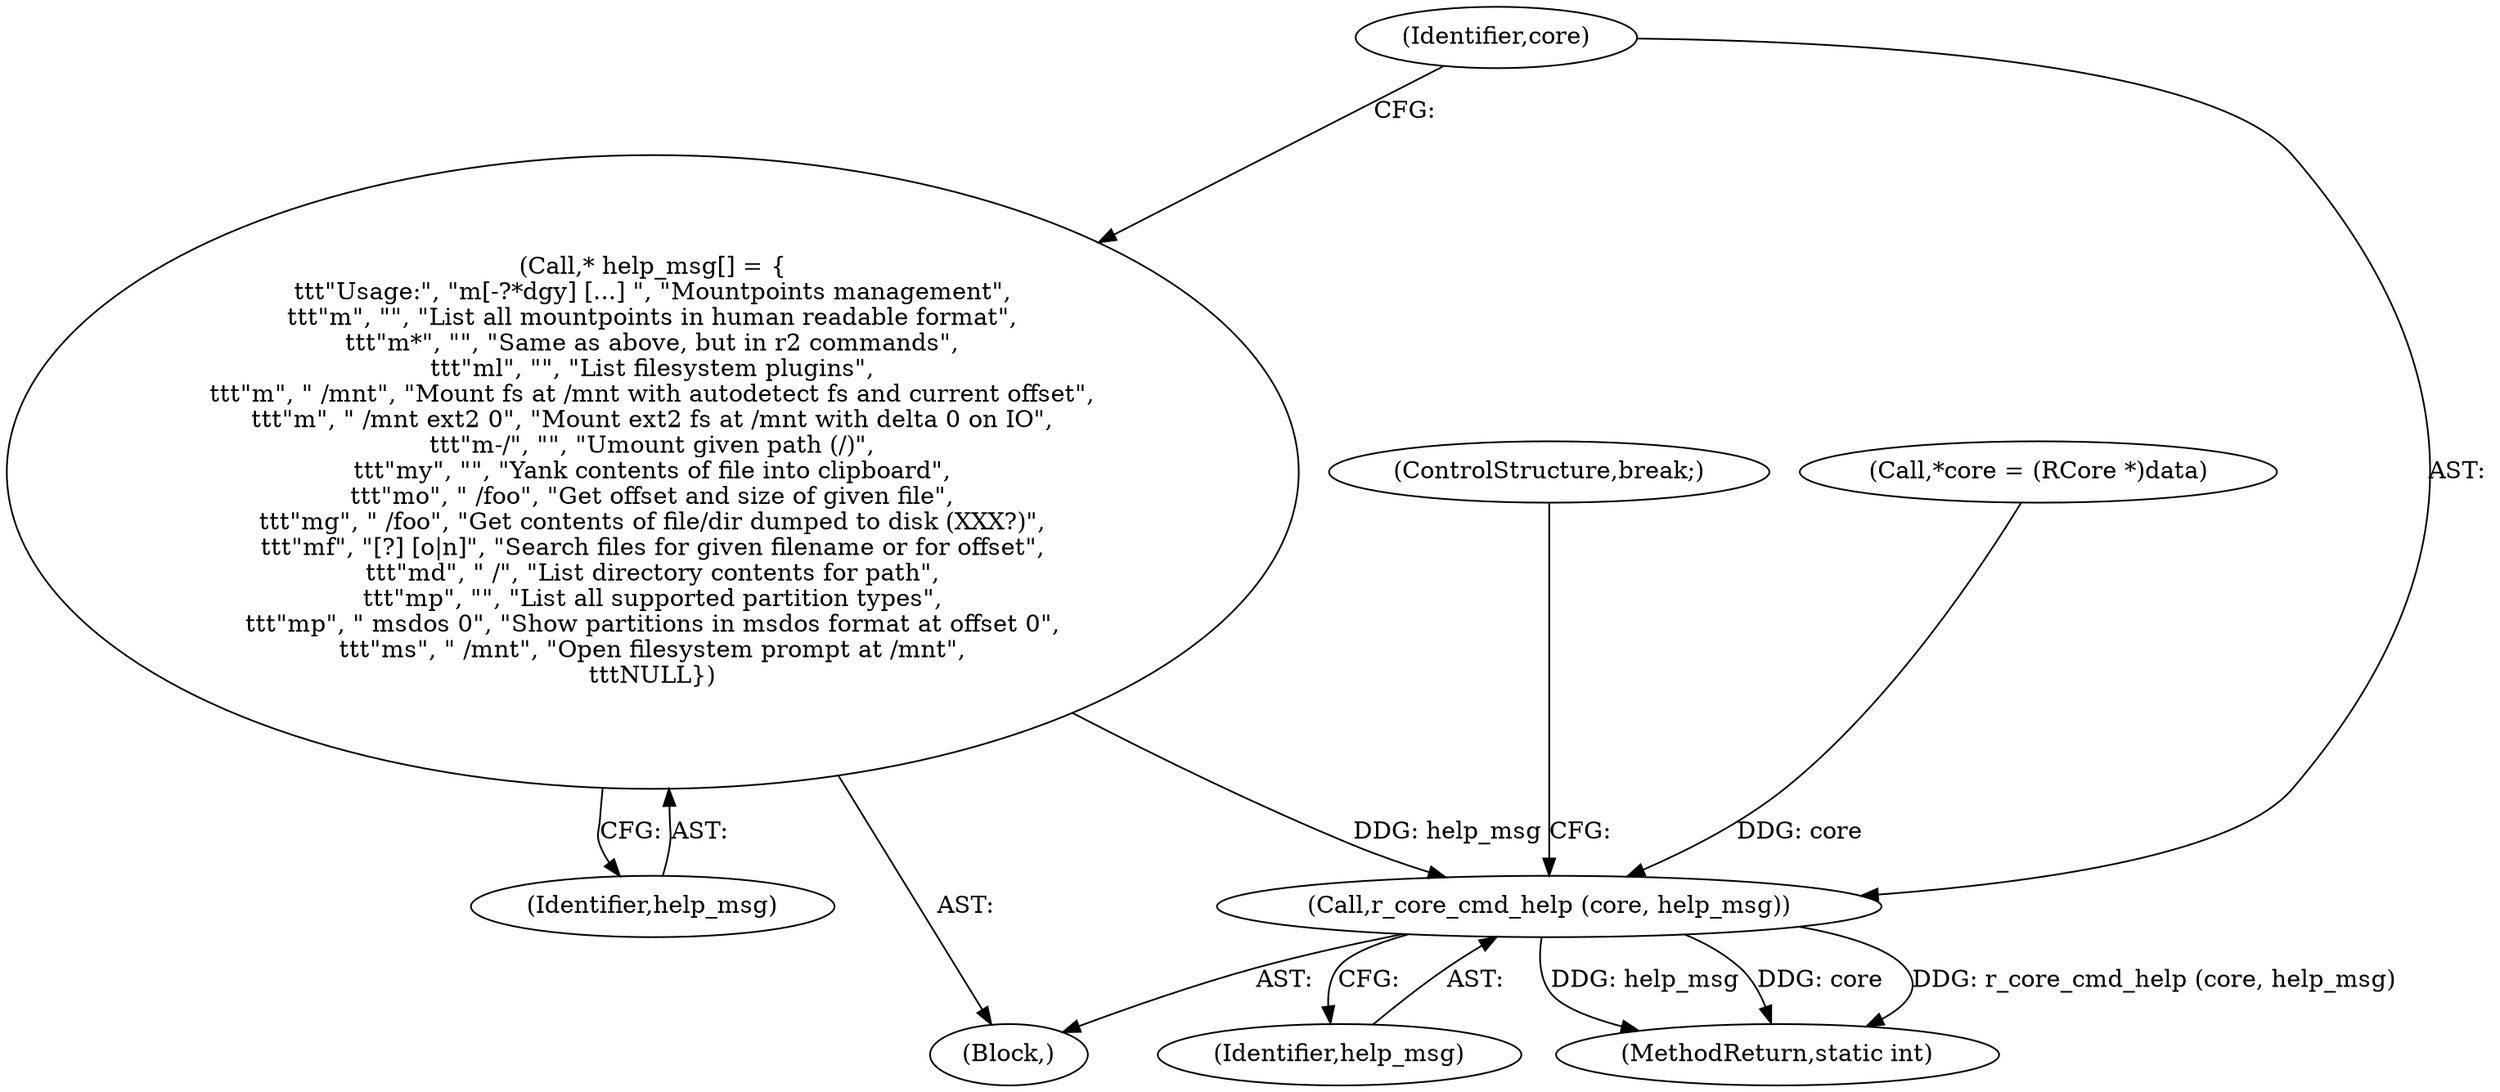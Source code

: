 digraph "0_radare2_65000a7fd9eea62359e6d6714f17b94a99a82edd@API" {
"1000666" [label="(Call,* help_msg[] = {\n\t\t\t\"Usage:\", \"m[-?*dgy] [...] \", \"Mountpoints management\",\n\t\t\t\"m\", \"\", \"List all mountpoints in human readable format\",\n\t\t\t\"m*\", \"\", \"Same as above, but in r2 commands\",\n\t\t\t\"ml\", \"\", \"List filesystem plugins\",\n\t\t\t\"m\", \" /mnt\", \"Mount fs at /mnt with autodetect fs and current offset\",\n\t\t\t\"m\", \" /mnt ext2 0\", \"Mount ext2 fs at /mnt with delta 0 on IO\",\n\t\t\t\"m-/\", \"\", \"Umount given path (/)\",\n\t\t\t\"my\", \"\", \"Yank contents of file into clipboard\",\n\t\t\t\"mo\", \" /foo\", \"Get offset and size of given file\",\n\t\t\t\"mg\", \" /foo\", \"Get contents of file/dir dumped to disk (XXX?)\",\n\t\t\t\"mf\", \"[?] [o|n]\", \"Search files for given filename or for offset\",\n\t\t\t\"md\", \" /\", \"List directory contents for path\",\n\t\t\t\"mp\", \"\", \"List all supported partition types\",\n\t\t\t\"mp\", \" msdos 0\", \"Show partitions in msdos format at offset 0\",\n\t\t\t\"ms\", \" /mnt\", \"Open filesystem prompt at /mnt\",\n\t\t\tNULL})"];
"1000668" [label="(Call,r_core_cmd_help (core, help_msg))"];
"1000666" [label="(Call,* help_msg[] = {\n\t\t\t\"Usage:\", \"m[-?*dgy] [...] \", \"Mountpoints management\",\n\t\t\t\"m\", \"\", \"List all mountpoints in human readable format\",\n\t\t\t\"m*\", \"\", \"Same as above, but in r2 commands\",\n\t\t\t\"ml\", \"\", \"List filesystem plugins\",\n\t\t\t\"m\", \" /mnt\", \"Mount fs at /mnt with autodetect fs and current offset\",\n\t\t\t\"m\", \" /mnt ext2 0\", \"Mount ext2 fs at /mnt with delta 0 on IO\",\n\t\t\t\"m-/\", \"\", \"Umount given path (/)\",\n\t\t\t\"my\", \"\", \"Yank contents of file into clipboard\",\n\t\t\t\"mo\", \" /foo\", \"Get offset and size of given file\",\n\t\t\t\"mg\", \" /foo\", \"Get contents of file/dir dumped to disk (XXX?)\",\n\t\t\t\"mf\", \"[?] [o|n]\", \"Search files for given filename or for offset\",\n\t\t\t\"md\", \" /\", \"List directory contents for path\",\n\t\t\t\"mp\", \"\", \"List all supported partition types\",\n\t\t\t\"mp\", \" msdos 0\", \"Show partitions in msdos format at offset 0\",\n\t\t\t\"ms\", \" /mnt\", \"Open filesystem prompt at /mnt\",\n\t\t\tNULL})"];
"1000669" [label="(Identifier,core)"];
"1000664" [label="(Block,)"];
"1000668" [label="(Call,r_core_cmd_help (core, help_msg))"];
"1000671" [label="(ControlStructure,break;)"];
"1000670" [label="(Identifier,help_msg)"];
"1000676" [label="(MethodReturn,static int)"];
"1000120" [label="(Call,*core = (RCore *)data)"];
"1000667" [label="(Identifier,help_msg)"];
"1000666" -> "1000664"  [label="AST: "];
"1000666" -> "1000667"  [label="CFG: "];
"1000667" -> "1000666"  [label="AST: "];
"1000669" -> "1000666"  [label="CFG: "];
"1000666" -> "1000668"  [label="DDG: help_msg"];
"1000668" -> "1000664"  [label="AST: "];
"1000668" -> "1000670"  [label="CFG: "];
"1000669" -> "1000668"  [label="AST: "];
"1000670" -> "1000668"  [label="AST: "];
"1000671" -> "1000668"  [label="CFG: "];
"1000668" -> "1000676"  [label="DDG: r_core_cmd_help (core, help_msg)"];
"1000668" -> "1000676"  [label="DDG: help_msg"];
"1000668" -> "1000676"  [label="DDG: core"];
"1000120" -> "1000668"  [label="DDG: core"];
}
